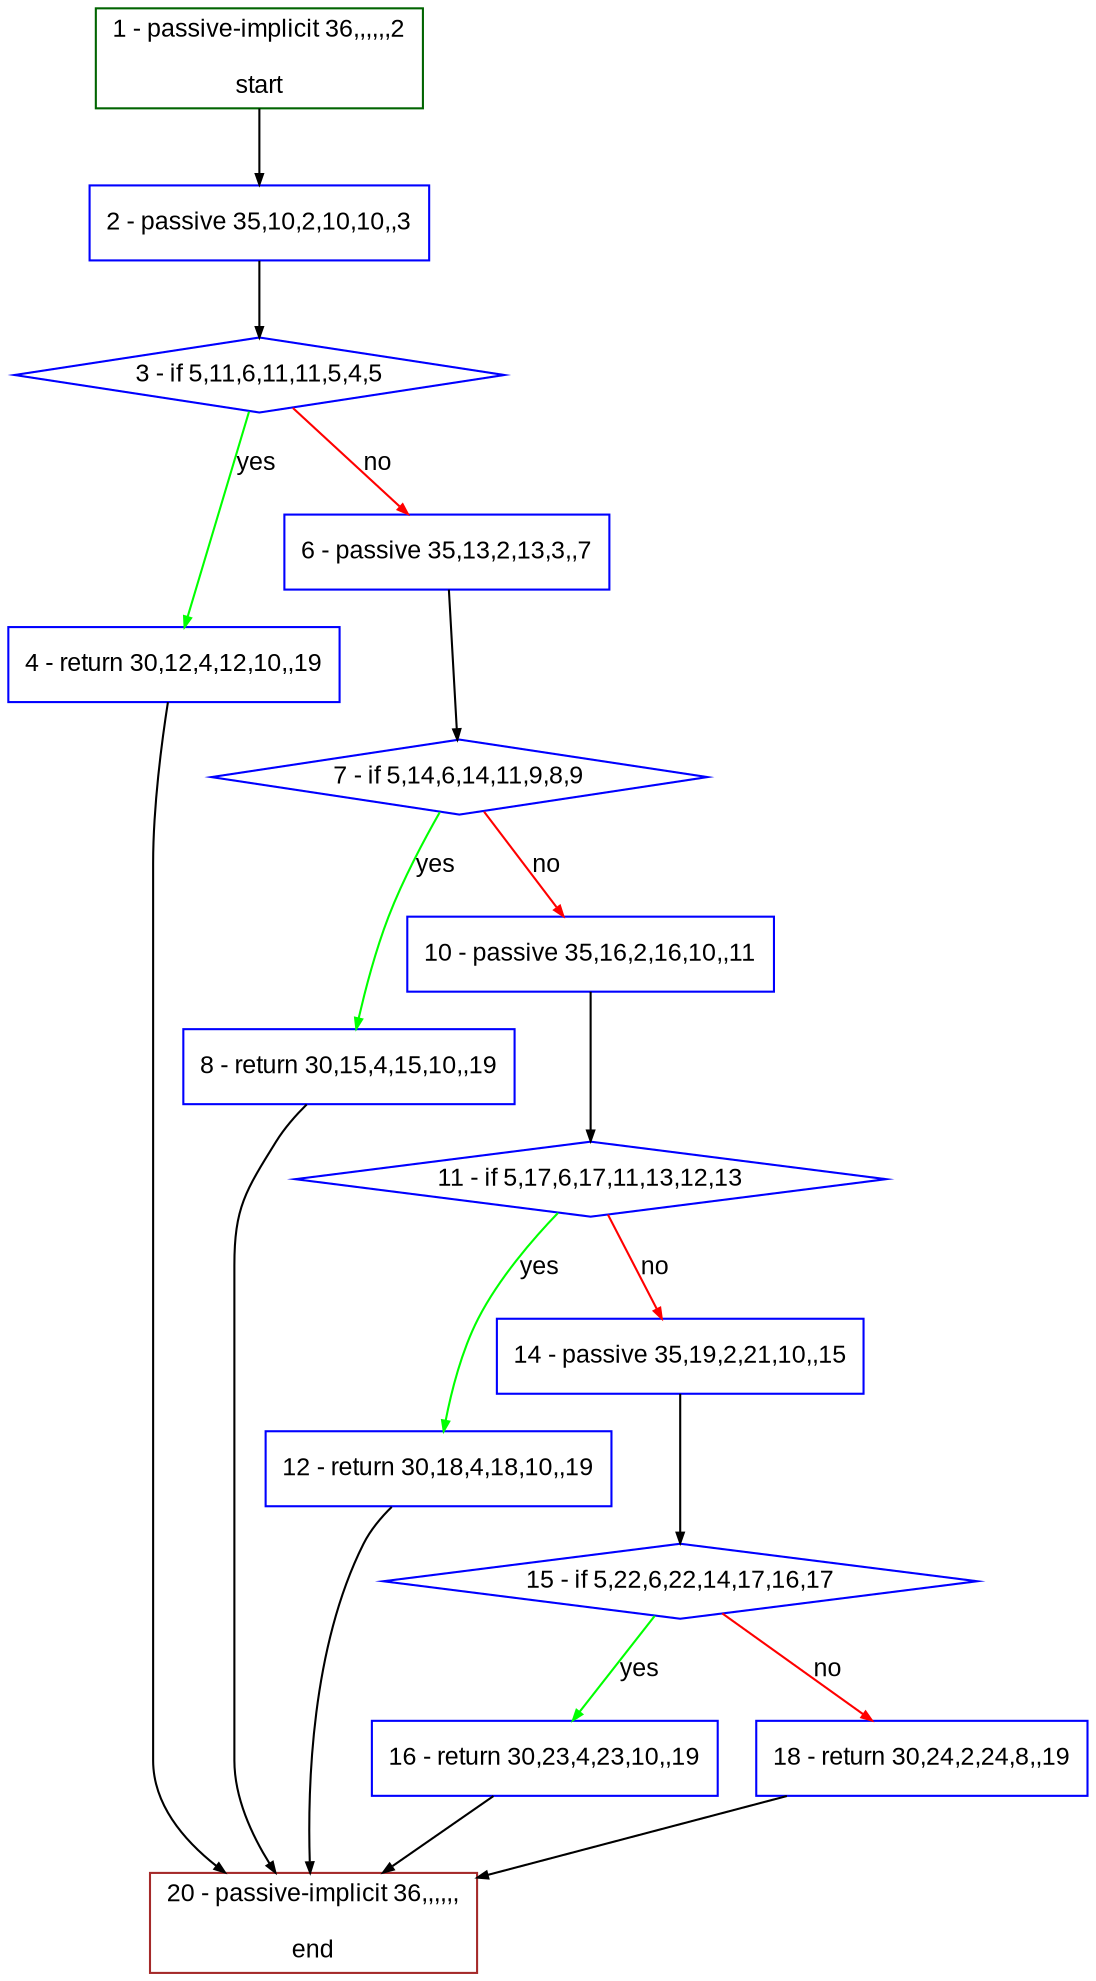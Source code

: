 digraph "" {
  graph [bgcolor="white", fillcolor="#FFFFCC", pack="true", packmode="clust", fontname="Arial", label="", fontsize="12", compound="true", style="rounded,filled"];
  node [node_initialized="no", fillcolor="white", fontname="Arial", label="", color="grey", fontsize="12", fixedsize="false", compound="true", shape="rectangle", style="filled"];
  edge [arrowtail="none", lhead="", fontcolor="black", fontname="Arial", label="", color="black", fontsize="12", arrowhead="normal", arrowsize="0.5", compound="true", ltail="", dir="forward"];
  __N1 [fillcolor="#ffffff", label="2 - passive 35,10,2,10,10,,3", color="#0000ff", shape="box", style="filled"];
  __N2 [fillcolor="#ffffff", label="1 - passive-implicit 36,,,,,,2\n\nstart", color="#006400", shape="box", style="filled"];
  __N3 [fillcolor="#ffffff", label="3 - if 5,11,6,11,11,5,4,5", color="#0000ff", shape="diamond", style="filled"];
  __N4 [fillcolor="#ffffff", label="4 - return 30,12,4,12,10,,19", color="#0000ff", shape="box", style="filled"];
  __N5 [fillcolor="#ffffff", label="6 - passive 35,13,2,13,3,,7", color="#0000ff", shape="box", style="filled"];
  __N6 [fillcolor="#ffffff", label="20 - passive-implicit 36,,,,,,\n\nend", color="#a52a2a", shape="box", style="filled"];
  __N7 [fillcolor="#ffffff", label="7 - if 5,14,6,14,11,9,8,9", color="#0000ff", shape="diamond", style="filled"];
  __N8 [fillcolor="#ffffff", label="8 - return 30,15,4,15,10,,19", color="#0000ff", shape="box", style="filled"];
  __N9 [fillcolor="#ffffff", label="10 - passive 35,16,2,16,10,,11", color="#0000ff", shape="box", style="filled"];
  __N10 [fillcolor="#ffffff", label="11 - if 5,17,6,17,11,13,12,13", color="#0000ff", shape="diamond", style="filled"];
  __N11 [fillcolor="#ffffff", label="12 - return 30,18,4,18,10,,19", color="#0000ff", shape="box", style="filled"];
  __N12 [fillcolor="#ffffff", label="14 - passive 35,19,2,21,10,,15", color="#0000ff", shape="box", style="filled"];
  __N13 [fillcolor="#ffffff", label="15 - if 5,22,6,22,14,17,16,17", color="#0000ff", shape="diamond", style="filled"];
  __N14 [fillcolor="#ffffff", label="16 - return 30,23,4,23,10,,19", color="#0000ff", shape="box", style="filled"];
  __N15 [fillcolor="#ffffff", label="18 - return 30,24,2,24,8,,19", color="#0000ff", shape="box", style="filled"];
  __N2 -> __N1 [arrowtail="none", color="#000000", label="", arrowhead="normal", dir="forward"];
  __N1 -> __N3 [arrowtail="none", color="#000000", label="", arrowhead="normal", dir="forward"];
  __N3 -> __N4 [arrowtail="none", color="#00ff00", label="yes", arrowhead="normal", dir="forward"];
  __N3 -> __N5 [arrowtail="none", color="#ff0000", label="no", arrowhead="normal", dir="forward"];
  __N4 -> __N6 [arrowtail="none", color="#000000", label="", arrowhead="normal", dir="forward"];
  __N5 -> __N7 [arrowtail="none", color="#000000", label="", arrowhead="normal", dir="forward"];
  __N7 -> __N8 [arrowtail="none", color="#00ff00", label="yes", arrowhead="normal", dir="forward"];
  __N7 -> __N9 [arrowtail="none", color="#ff0000", label="no", arrowhead="normal", dir="forward"];
  __N8 -> __N6 [arrowtail="none", color="#000000", label="", arrowhead="normal", dir="forward"];
  __N9 -> __N10 [arrowtail="none", color="#000000", label="", arrowhead="normal", dir="forward"];
  __N10 -> __N11 [arrowtail="none", color="#00ff00", label="yes", arrowhead="normal", dir="forward"];
  __N10 -> __N12 [arrowtail="none", color="#ff0000", label="no", arrowhead="normal", dir="forward"];
  __N11 -> __N6 [arrowtail="none", color="#000000", label="", arrowhead="normal", dir="forward"];
  __N12 -> __N13 [arrowtail="none", color="#000000", label="", arrowhead="normal", dir="forward"];
  __N13 -> __N14 [arrowtail="none", color="#00ff00", label="yes", arrowhead="normal", dir="forward"];
  __N13 -> __N15 [arrowtail="none", color="#ff0000", label="no", arrowhead="normal", dir="forward"];
  __N14 -> __N6 [arrowtail="none", color="#000000", label="", arrowhead="normal", dir="forward"];
  __N15 -> __N6 [arrowtail="none", color="#000000", label="", arrowhead="normal", dir="forward"];
}
